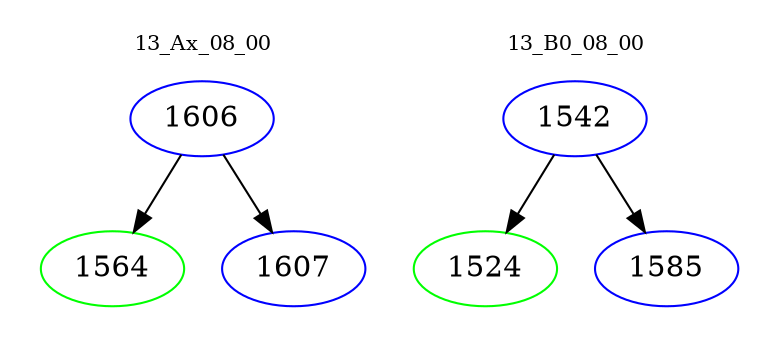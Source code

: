 digraph{
subgraph cluster_0 {
color = white
label = "13_Ax_08_00";
fontsize=10;
T0_1606 [label="1606", color="blue"]
T0_1606 -> T0_1564 [color="black"]
T0_1564 [label="1564", color="green"]
T0_1606 -> T0_1607 [color="black"]
T0_1607 [label="1607", color="blue"]
}
subgraph cluster_1 {
color = white
label = "13_B0_08_00";
fontsize=10;
T1_1542 [label="1542", color="blue"]
T1_1542 -> T1_1524 [color="black"]
T1_1524 [label="1524", color="green"]
T1_1542 -> T1_1585 [color="black"]
T1_1585 [label="1585", color="blue"]
}
}
